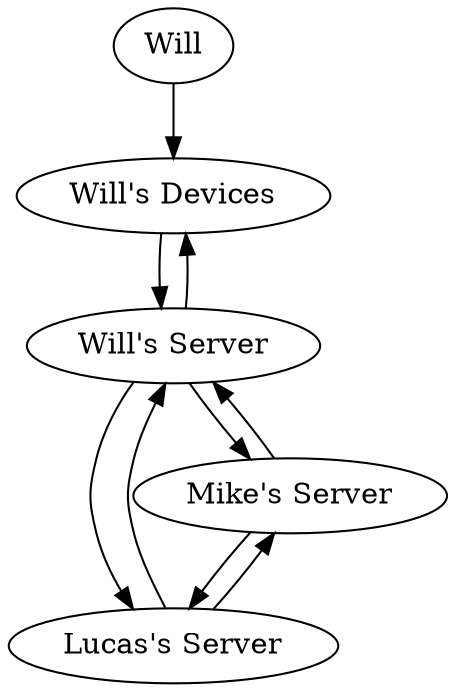 digraph {
  Will -> "Will's Devices";

  "Will's Devices" -> "Will's Server";
  "Will's Server" -> "Will's Devices"

  "Will's Server" -> "Lucas's Server";
  "Will's Server" -> "Mike's Server";

  "Mike's Server" -> "Will's Server";
  "Mike's Server" -> "Lucas's Server";

  "Lucas's Server" -> "Will's Server";
  "Lucas's Server" -> "Mike's Server";
}
